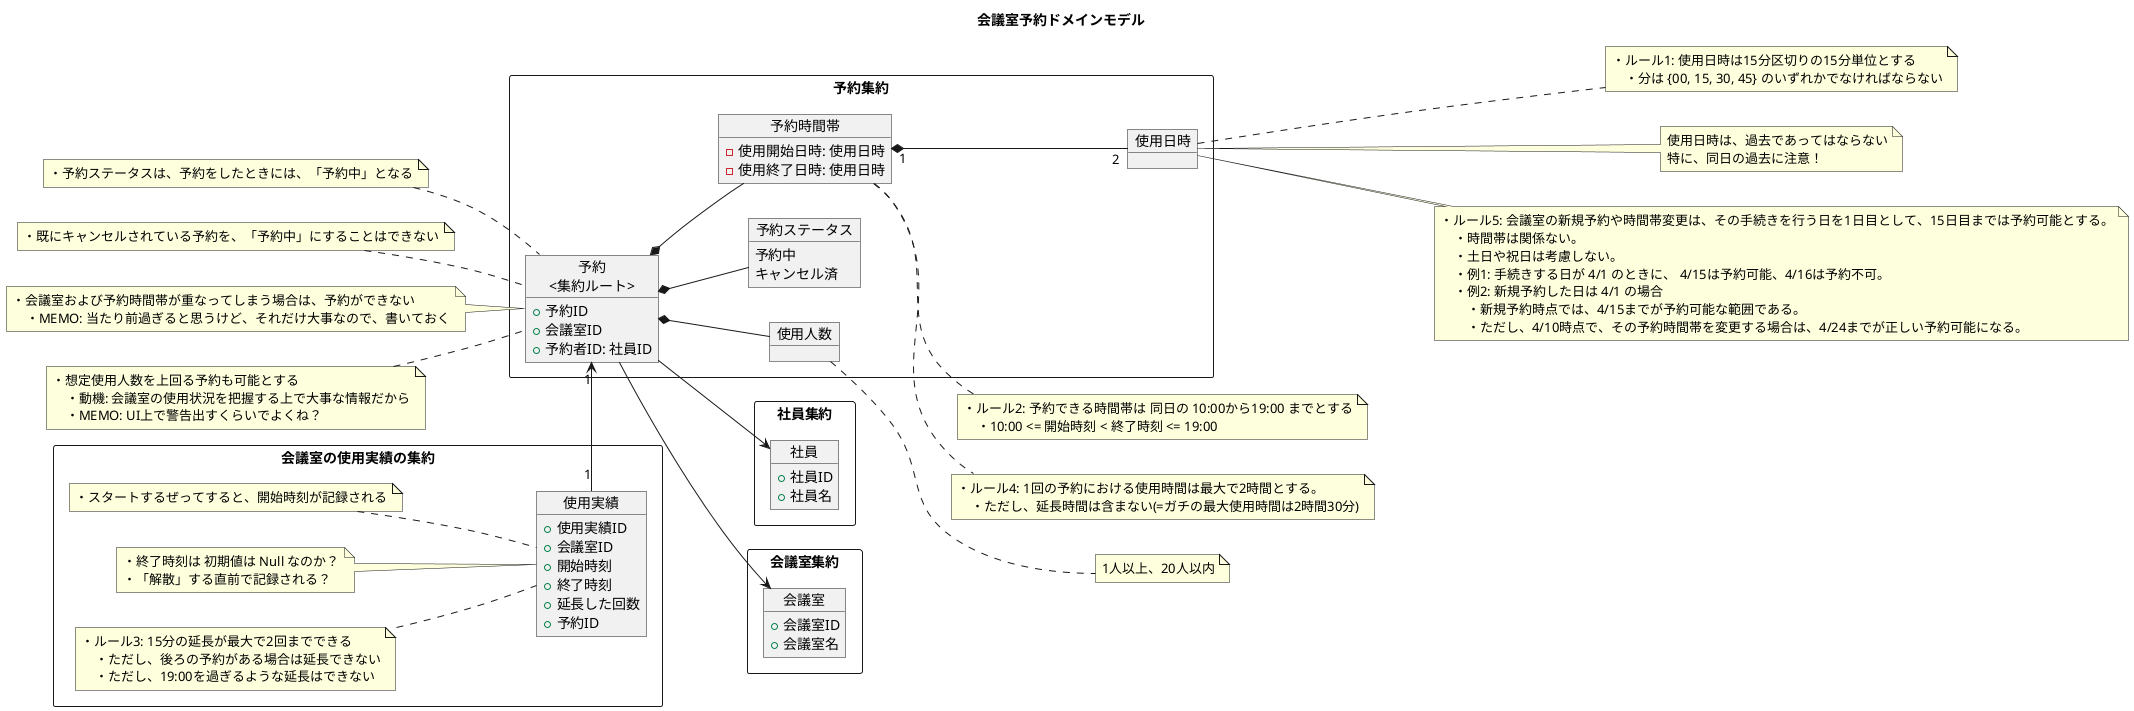 @startuml

title 会議室予約ドメインモデル

left to right direction

rectangle 社員集約 {
    object 社員 {
        + 社員ID
        + 社員名
    }
}

rectangle 予約集約 {
    object "予約\n<集約ルート>" as c1 {
        + 予約ID
        + 会議室ID
        + 予約者ID: 社員ID
    }

    object 予約ステータス {
        予約中
        キャンセル済
    }

    object 使用人数 {
    }

    object 予約時間帯 {
        - 使用開始日時: 使用日時
        - 使用終了日時: 使用日時
    }


    object 使用日時 {
    }
}


rectangle 会議室の使用実績の集約 {
    object "使用実績"  as c2{
        + 使用実績ID
        + 会議室ID
        + 開始時刻
        + 終了時刻
        + 延長した回数

        + 予約ID
    }

    note left of c2
    ・スタートするぜってすると、開始時刻が記録される
    end note

    note left of c2
    ・終了時刻は 初期値は Null なのか？
    ・「解散」する直前で記録される？
    end note

    note left of c2
    ・ルール3: 15分の延長が最大で2回までできる
        ・ただし、後ろの予約がある場合は延長できない
        ・ただし、19:00を過ぎるような延長はできない
    end note

    c2 "1" -right-> "1" c1

}

rectangle 会議室集約 {
    object 会議室 {
        + 会議室ID
        + 会議室名
    }
}


c1 --> 会議室
c1 --> 社員
c1 *-- 使用人数
c1 *-- 予約時間帯
c1 *-- 予約ステータス
予約時間帯 "1" *-- "2" 使用日時


' ===== 予約 =====
note left of c1
・予約ステータスは、予約をしたときには、「予約中」となる
end note

note left of c1
・既にキャンセルされている予約を、「予約中」にすることはできない
end note


note left of c1
・会議室および予約時間帯が重なってしまう場合は、予約ができない
    ・MEMO: 当たり前過ぎると思うけど、それだけ大事なので、書いておく
end note

note left of c1
・想定使用人数を上回る予約も可能とする
    ・動機: 会議室の使用状況を把握する上で大事な情報だから
    ・MEMO: UI上で警告出すくらいでよくね？
end note



' ===== 予約時間帯 =====
note right of 予約時間帯
・ルール2: 予約できる時間帯は 同日の 10:00から19:00 までとする
    ・10:00 <= 開始時刻 < 終了時刻 <= 19:00
end note


note right of 予約時間帯
・ルール4: 1回の予約における使用時間は最大で2時間とする。
    ・ただし、延長時間は含まない(=ガチの最大使用時間は2時間30分)
end note


' ===== 使用日時 =====
note right of 使用日時
・ルール1: 使用日時は15分区切りの15分単位とする
    ・分は {00, 15, 30, 45} のいずれかでなければならない
end note

note right of 使用日時
使用日時は、過去であってはならない
特に、同日の過去に注意！
end note

note right of 使用日時
・ルール5: 会議室の新規予約や時間帯変更は、その手続きを行う日を1日目として、15日目までは予約可能とする。
    ・時間帯は関係ない。
    ・土日や祝日は考慮しない。
    ・例1: 手続きする日が 4/1 のときに、 4/15は予約可能、4/16は予約不可。
    ・例2: 新規予約した日は 4/1 の場合
        ・新規予約時点では、4/15までが予約可能な範囲である。
        ・ただし、4/10時点で、その予約時間帯を変更する場合は、4/24までが正しい予約可能になる。
end note

note right of 使用人数
1人以上、20人以内
end note

@enduml